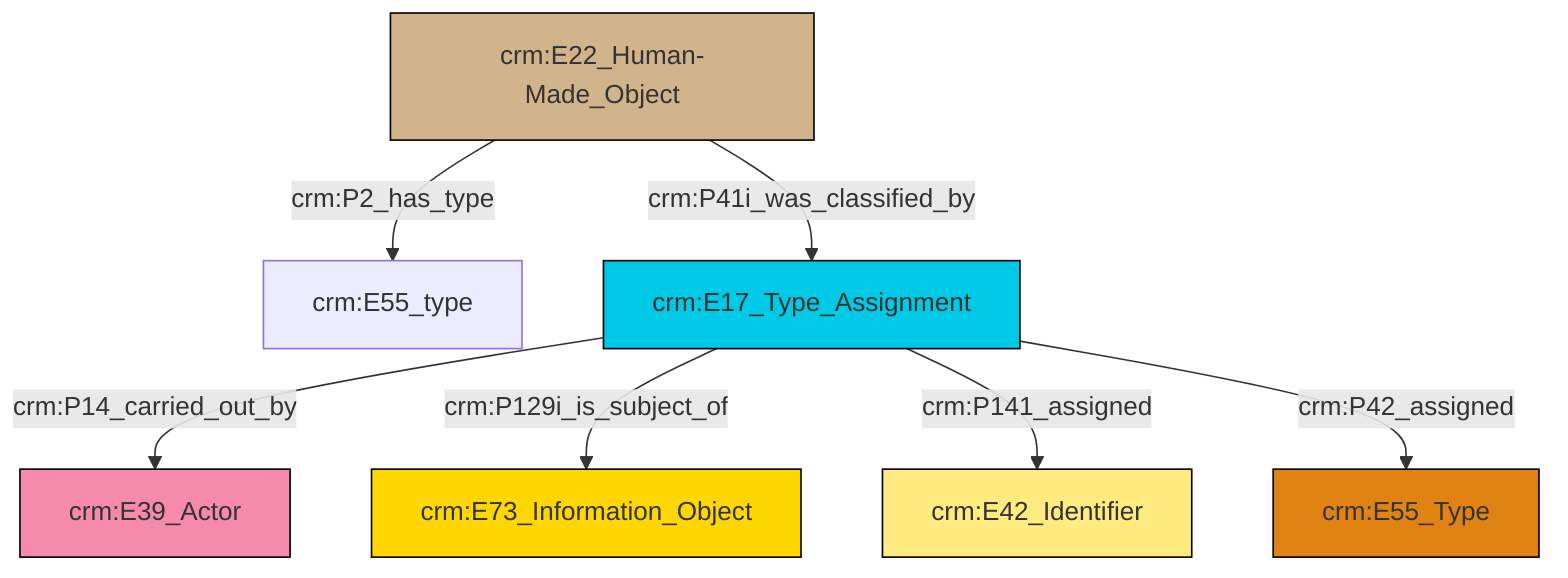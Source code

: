 graph TD
classDef Literal fill:#f2f2f2,stroke:#000000;
classDef CRM_Entity fill:#FFFFFF,stroke:#000000;
classDef Temporal_Entity fill:#00C9E6, stroke:#000000;
classDef Type fill:#E18312, stroke:#000000;
classDef Time-Span fill:#2C9C91, stroke:#000000;
classDef Appellation fill:#FFEB7F, stroke:#000000;
classDef Place fill:#008836, stroke:#000000;
classDef Persistent_Item fill:#B266B2, stroke:#000000;
classDef Conceptual_Object fill:#FFD700, stroke:#000000;
classDef Physical_Thing fill:#D2B48C, stroke:#000000;
classDef Actor fill:#f58aad, stroke:#000000;
classDef PC_Classes fill:#4ce600, stroke:#000000;
classDef Multi fill:#cccccc,stroke:#000000;

2["crm:E22_Human-Made_Object"]:::Physical_Thing -->|crm:P2_has_type| 0["crm:E55_type"]:::Default
5["crm:E17_Type_Assignment"]:::Temporal_Entity -->|crm:P14_carried_out_by| 6["crm:E39_Actor"]:::Actor
2["crm:E22_Human-Made_Object"]:::Physical_Thing -->|crm:P41i_was_classified_by| 5["crm:E17_Type_Assignment"]:::Temporal_Entity
5["crm:E17_Type_Assignment"]:::Temporal_Entity -->|crm:P129i_is_subject_of| 11["crm:E73_Information_Object"]:::Conceptual_Object
5["crm:E17_Type_Assignment"]:::Temporal_Entity -->|crm:P141_assigned| 3["crm:E42_Identifier"]:::Appellation
5["crm:E17_Type_Assignment"]:::Temporal_Entity -->|crm:P42_assigned| 9["crm:E55_Type"]:::Type